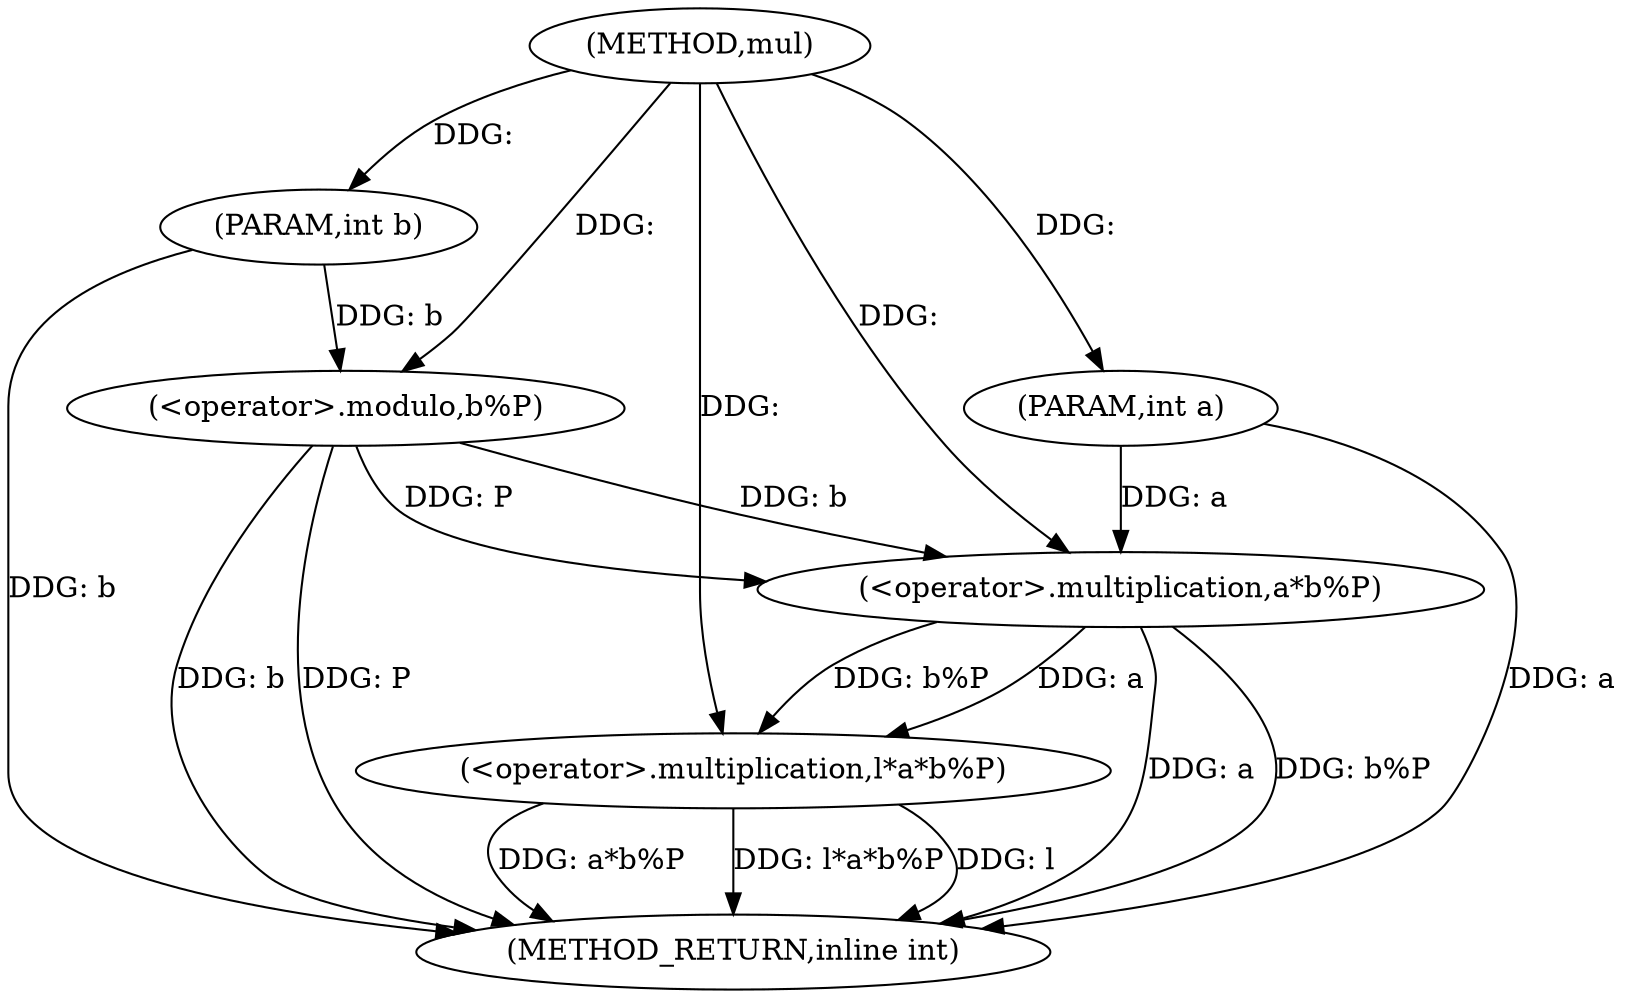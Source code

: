 digraph "mul" {  
"1000129" [label = "(METHOD,mul)" ]
"1000140" [label = "(METHOD_RETURN,inline int)" ]
"1000130" [label = "(PARAM,int a)" ]
"1000131" [label = "(PARAM,int b)" ]
"1000133" [label = "(<operator>.multiplication,l*a*b%P)" ]
"1000135" [label = "(<operator>.multiplication,a*b%P)" ]
"1000137" [label = "(<operator>.modulo,b%P)" ]
  "1000130" -> "1000140"  [ label = "DDG: a"] 
  "1000131" -> "1000140"  [ label = "DDG: b"] 
  "1000135" -> "1000140"  [ label = "DDG: a"] 
  "1000137" -> "1000140"  [ label = "DDG: b"] 
  "1000135" -> "1000140"  [ label = "DDG: b%P"] 
  "1000133" -> "1000140"  [ label = "DDG: a*b%P"] 
  "1000133" -> "1000140"  [ label = "DDG: l*a*b%P"] 
  "1000137" -> "1000140"  [ label = "DDG: P"] 
  "1000133" -> "1000140"  [ label = "DDG: l"] 
  "1000129" -> "1000130"  [ label = "DDG: "] 
  "1000129" -> "1000131"  [ label = "DDG: "] 
  "1000129" -> "1000133"  [ label = "DDG: "] 
  "1000135" -> "1000133"  [ label = "DDG: b%P"] 
  "1000135" -> "1000133"  [ label = "DDG: a"] 
  "1000130" -> "1000135"  [ label = "DDG: a"] 
  "1000129" -> "1000135"  [ label = "DDG: "] 
  "1000137" -> "1000135"  [ label = "DDG: P"] 
  "1000137" -> "1000135"  [ label = "DDG: b"] 
  "1000131" -> "1000137"  [ label = "DDG: b"] 
  "1000129" -> "1000137"  [ label = "DDG: "] 
}

